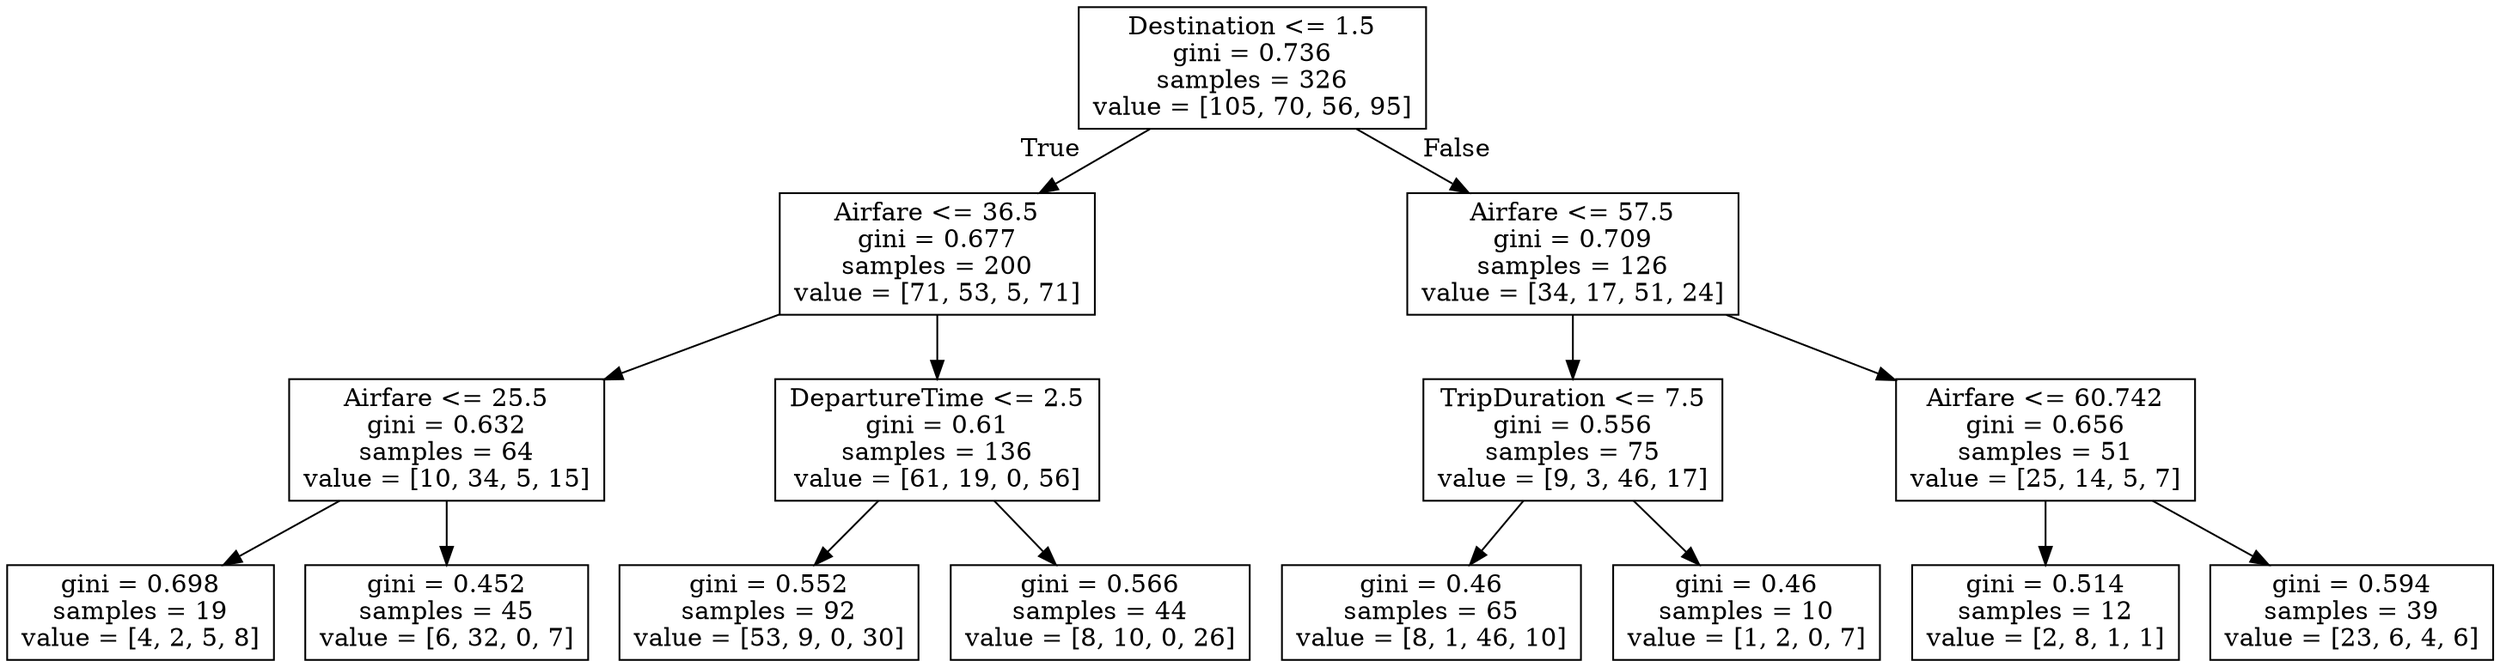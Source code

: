 digraph Tree {
node [shape=box] ;
0 [label="Destination <= 1.5\ngini = 0.736\nsamples = 326\nvalue = [105, 70, 56, 95]"] ;
1 [label="Airfare <= 36.5\ngini = 0.677\nsamples = 200\nvalue = [71, 53, 5, 71]"] ;
0 -> 1 [labeldistance=2.5, labelangle=45, headlabel="True"] ;
2 [label="Airfare <= 25.5\ngini = 0.632\nsamples = 64\nvalue = [10, 34, 5, 15]"] ;
1 -> 2 ;
3 [label="gini = 0.698\nsamples = 19\nvalue = [4, 2, 5, 8]"] ;
2 -> 3 ;
4 [label="gini = 0.452\nsamples = 45\nvalue = [6, 32, 0, 7]"] ;
2 -> 4 ;
5 [label="DepartureTime <= 2.5\ngini = 0.61\nsamples = 136\nvalue = [61, 19, 0, 56]"] ;
1 -> 5 ;
6 [label="gini = 0.552\nsamples = 92\nvalue = [53, 9, 0, 30]"] ;
5 -> 6 ;
7 [label="gini = 0.566\nsamples = 44\nvalue = [8, 10, 0, 26]"] ;
5 -> 7 ;
8 [label="Airfare <= 57.5\ngini = 0.709\nsamples = 126\nvalue = [34, 17, 51, 24]"] ;
0 -> 8 [labeldistance=2.5, labelangle=-45, headlabel="False"] ;
9 [label="TripDuration <= 7.5\ngini = 0.556\nsamples = 75\nvalue = [9, 3, 46, 17]"] ;
8 -> 9 ;
10 [label="gini = 0.46\nsamples = 65\nvalue = [8, 1, 46, 10]"] ;
9 -> 10 ;
11 [label="gini = 0.46\nsamples = 10\nvalue = [1, 2, 0, 7]"] ;
9 -> 11 ;
12 [label="Airfare <= 60.742\ngini = 0.656\nsamples = 51\nvalue = [25, 14, 5, 7]"] ;
8 -> 12 ;
13 [label="gini = 0.514\nsamples = 12\nvalue = [2, 8, 1, 1]"] ;
12 -> 13 ;
14 [label="gini = 0.594\nsamples = 39\nvalue = [23, 6, 4, 6]"] ;
12 -> 14 ;
}